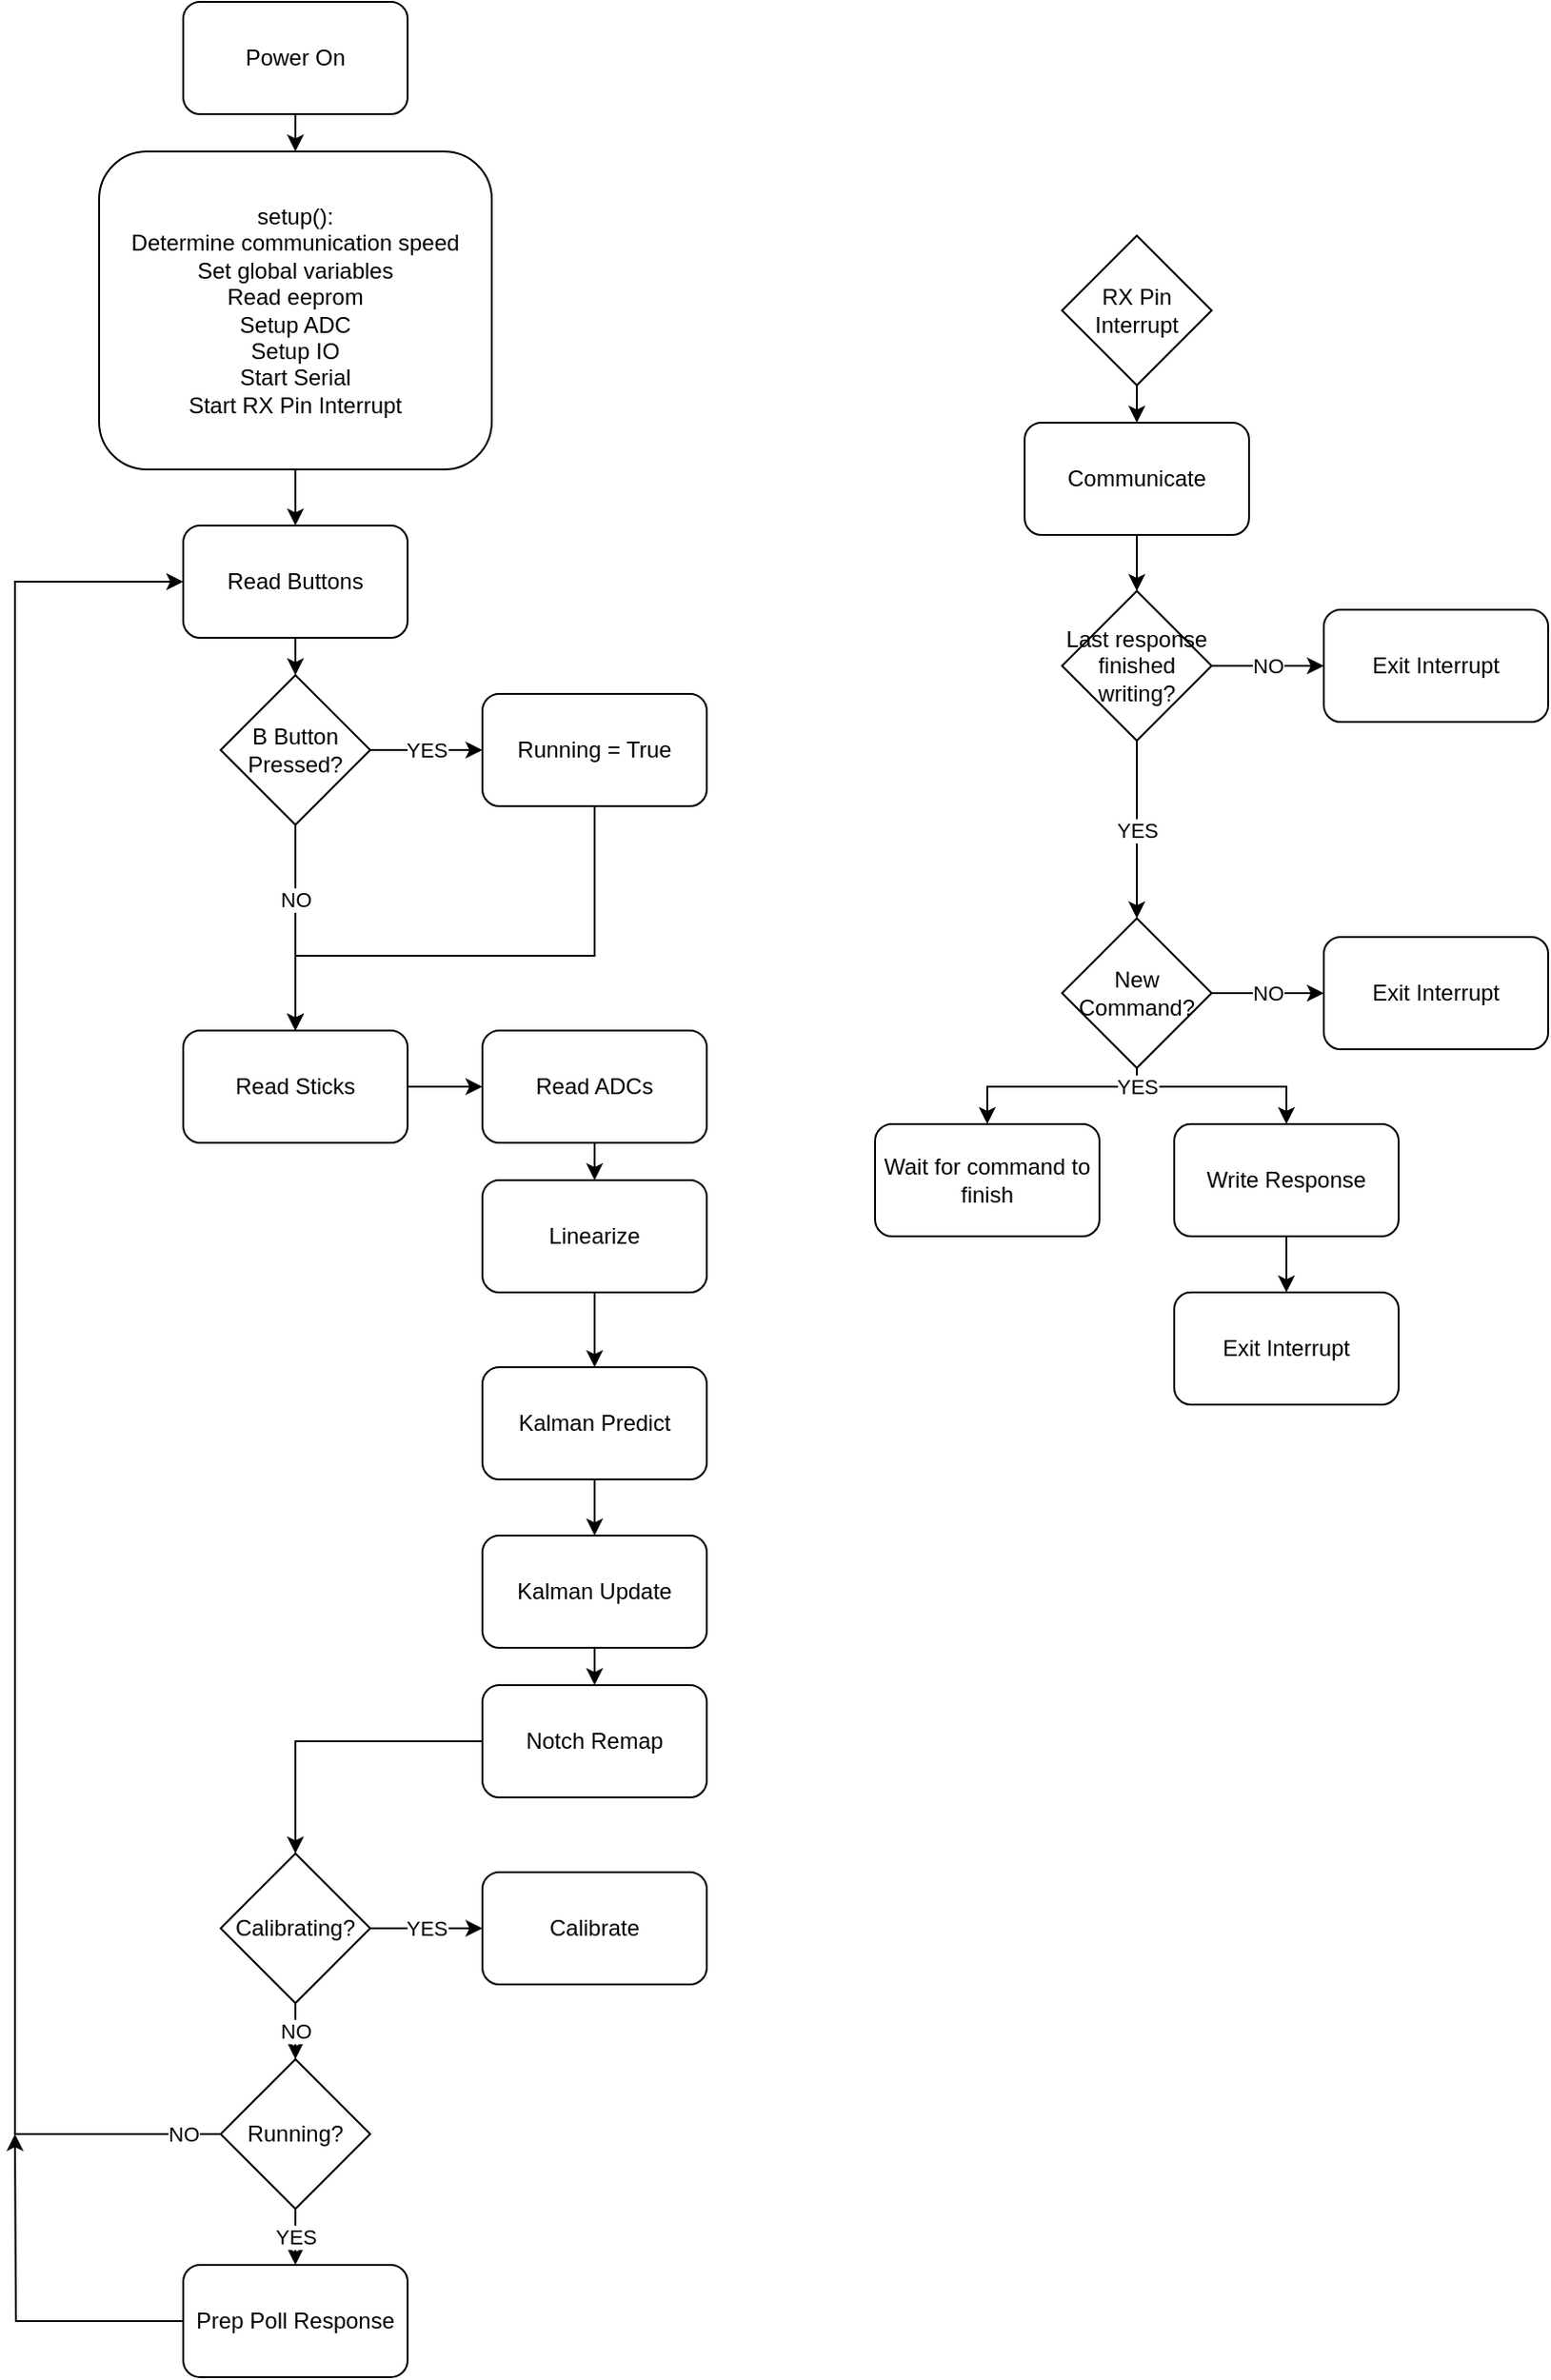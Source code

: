 <mxfile version="16.1.2" type="device"><diagram id="C5RBs43oDa-KdzZeNtuy" name="Page-1"><mxGraphModel dx="1102" dy="875" grid="1" gridSize="10" guides="1" tooltips="1" connect="1" arrows="1" fold="1" page="1" pageScale="1" pageWidth="1100" pageHeight="1700" math="0" shadow="0"><root><mxCell id="WIyWlLk6GJQsqaUBKTNV-0"/><mxCell id="WIyWlLk6GJQsqaUBKTNV-1" parent="WIyWlLk6GJQsqaUBKTNV-0"/><mxCell id="0jebbwYgDAoN2FmGS8JJ-3" style="edgeStyle=orthogonalEdgeStyle;rounded=0;orthogonalLoop=1;jettySize=auto;html=1;exitX=0.5;exitY=1;exitDx=0;exitDy=0;entryX=0.5;entryY=0;entryDx=0;entryDy=0;" parent="WIyWlLk6GJQsqaUBKTNV-1" source="0jebbwYgDAoN2FmGS8JJ-0" target="0jebbwYgDAoN2FmGS8JJ-1" edge="1"><mxGeometry relative="1" as="geometry"/></mxCell><mxCell id="0jebbwYgDAoN2FmGS8JJ-0" value="Power On" style="rounded=1;whiteSpace=wrap;html=1;" parent="WIyWlLk6GJQsqaUBKTNV-1" vertex="1"><mxGeometry x="330" y="30" width="120" height="60" as="geometry"/></mxCell><mxCell id="6J4VlCVs7QtbEeNS8106-21" style="edgeStyle=orthogonalEdgeStyle;rounded=0;orthogonalLoop=1;jettySize=auto;html=1;exitX=0.5;exitY=1;exitDx=0;exitDy=0;entryX=0.5;entryY=0;entryDx=0;entryDy=0;" parent="WIyWlLk6GJQsqaUBKTNV-1" source="0jebbwYgDAoN2FmGS8JJ-1" target="6J4VlCVs7QtbEeNS8106-19" edge="1"><mxGeometry relative="1" as="geometry"/></mxCell><mxCell id="0jebbwYgDAoN2FmGS8JJ-1" value="setup():&lt;br&gt;Determine communication speed&lt;br&gt;Set global variables&lt;br&gt;Read eeprom&lt;br&gt;Setup ADC&lt;br&gt;Setup IO&lt;br&gt;Start Serial&lt;br&gt;Start RX Pin Interrupt" style="rounded=1;whiteSpace=wrap;html=1;" parent="WIyWlLk6GJQsqaUBKTNV-1" vertex="1"><mxGeometry x="285" y="110" width="210" height="170" as="geometry"/></mxCell><mxCell id="iKhLAJxOBIBw1GQxqQ_M-37" style="edgeStyle=orthogonalEdgeStyle;rounded=0;orthogonalLoop=1;jettySize=auto;html=1;exitX=0.5;exitY=1;exitDx=0;exitDy=0;entryX=0.5;entryY=0;entryDx=0;entryDy=0;" parent="WIyWlLk6GJQsqaUBKTNV-1" source="6J4VlCVs7QtbEeNS8106-5" target="iKhLAJxOBIBw1GQxqQ_M-25" edge="1"><mxGeometry relative="1" as="geometry"/></mxCell><mxCell id="6J4VlCVs7QtbEeNS8106-5" value="Write Response" style="rounded=1;whiteSpace=wrap;html=1;" parent="WIyWlLk6GJQsqaUBKTNV-1" vertex="1"><mxGeometry x="860" y="630" width="120" height="60" as="geometry"/></mxCell><mxCell id="6J4VlCVs7QtbEeNS8106-34" style="edgeStyle=orthogonalEdgeStyle;rounded=0;orthogonalLoop=1;jettySize=auto;html=1;exitX=0.5;exitY=1;exitDx=0;exitDy=0;entryX=0.5;entryY=0;entryDx=0;entryDy=0;" parent="WIyWlLk6GJQsqaUBKTNV-1" source="6J4VlCVs7QtbEeNS8106-15" target="6J4VlCVs7QtbEeNS8106-33" edge="1"><mxGeometry relative="1" as="geometry"/></mxCell><mxCell id="6J4VlCVs7QtbEeNS8106-15" value="Linearize" style="rounded=1;whiteSpace=wrap;html=1;" parent="WIyWlLk6GJQsqaUBKTNV-1" vertex="1"><mxGeometry x="490" y="660" width="120" height="60" as="geometry"/></mxCell><mxCell id="iKhLAJxOBIBw1GQxqQ_M-12" style="edgeStyle=orthogonalEdgeStyle;rounded=0;orthogonalLoop=1;jettySize=auto;html=1;exitX=0.5;exitY=1;exitDx=0;exitDy=0;entryX=0.5;entryY=0;entryDx=0;entryDy=0;" parent="WIyWlLk6GJQsqaUBKTNV-1" source="6J4VlCVs7QtbEeNS8106-19" target="iKhLAJxOBIBw1GQxqQ_M-10" edge="1"><mxGeometry relative="1" as="geometry"/></mxCell><mxCell id="6J4VlCVs7QtbEeNS8106-19" value="Read Buttons" style="rounded=1;whiteSpace=wrap;html=1;" parent="WIyWlLk6GJQsqaUBKTNV-1" vertex="1"><mxGeometry x="330" y="310" width="120" height="60" as="geometry"/></mxCell><mxCell id="iKhLAJxOBIBw1GQxqQ_M-20" style="edgeStyle=orthogonalEdgeStyle;rounded=0;orthogonalLoop=1;jettySize=auto;html=1;exitX=1;exitY=0.5;exitDx=0;exitDy=0;entryX=0;entryY=0.5;entryDx=0;entryDy=0;" parent="WIyWlLk6GJQsqaUBKTNV-1" source="6J4VlCVs7QtbEeNS8106-20" target="iKhLAJxOBIBw1GQxqQ_M-18" edge="1"><mxGeometry relative="1" as="geometry"/></mxCell><mxCell id="6J4VlCVs7QtbEeNS8106-20" value="Read Sticks" style="rounded=1;whiteSpace=wrap;html=1;" parent="WIyWlLk6GJQsqaUBKTNV-1" vertex="1"><mxGeometry x="330" y="580" width="120" height="60" as="geometry"/></mxCell><mxCell id="6J4VlCVs7QtbEeNS8106-37" style="edgeStyle=orthogonalEdgeStyle;rounded=0;orthogonalLoop=1;jettySize=auto;html=1;exitX=0.5;exitY=1;exitDx=0;exitDy=0;entryX=0.5;entryY=0;entryDx=0;entryDy=0;" parent="WIyWlLk6GJQsqaUBKTNV-1" source="6J4VlCVs7QtbEeNS8106-33" target="6J4VlCVs7QtbEeNS8106-36" edge="1"><mxGeometry relative="1" as="geometry"/></mxCell><mxCell id="6J4VlCVs7QtbEeNS8106-33" value="Kalman Predict" style="rounded=1;whiteSpace=wrap;html=1;" parent="WIyWlLk6GJQsqaUBKTNV-1" vertex="1"><mxGeometry x="490" y="760" width="120" height="60" as="geometry"/></mxCell><mxCell id="6J4VlCVs7QtbEeNS8106-47" style="edgeStyle=orthogonalEdgeStyle;rounded=0;orthogonalLoop=1;jettySize=auto;html=1;exitX=0.5;exitY=1;exitDx=0;exitDy=0;entryX=0.5;entryY=0;entryDx=0;entryDy=0;" parent="WIyWlLk6GJQsqaUBKTNV-1" source="6J4VlCVs7QtbEeNS8106-36" target="6J4VlCVs7QtbEeNS8106-46" edge="1"><mxGeometry relative="1" as="geometry"/></mxCell><mxCell id="6J4VlCVs7QtbEeNS8106-36" value="Kalman Update" style="rounded=1;whiteSpace=wrap;html=1;" parent="WIyWlLk6GJQsqaUBKTNV-1" vertex="1"><mxGeometry x="490" y="850" width="120" height="60" as="geometry"/></mxCell><mxCell id="-W7UBuccBHC_MRFIsfB7-5" style="edgeStyle=orthogonalEdgeStyle;rounded=0;orthogonalLoop=1;jettySize=auto;html=1;exitX=0;exitY=0.5;exitDx=0;exitDy=0;" edge="1" parent="WIyWlLk6GJQsqaUBKTNV-1" source="6J4VlCVs7QtbEeNS8106-38"><mxGeometry relative="1" as="geometry"><mxPoint x="240" y="1170" as="targetPoint"/></mxGeometry></mxCell><mxCell id="6J4VlCVs7QtbEeNS8106-38" value="Prep Poll Response" style="rounded=1;whiteSpace=wrap;html=1;" parent="WIyWlLk6GJQsqaUBKTNV-1" vertex="1"><mxGeometry x="330" y="1240" width="120" height="60" as="geometry"/></mxCell><mxCell id="iKhLAJxOBIBw1GQxqQ_M-8" value="YES" style="edgeStyle=orthogonalEdgeStyle;rounded=0;orthogonalLoop=1;jettySize=auto;html=1;exitX=1;exitY=0.5;exitDx=0;exitDy=0;entryX=0;entryY=0.5;entryDx=0;entryDy=0;" parent="WIyWlLk6GJQsqaUBKTNV-1" source="6J4VlCVs7QtbEeNS8106-42" target="iKhLAJxOBIBw1GQxqQ_M-4" edge="1"><mxGeometry relative="1" as="geometry"/></mxCell><mxCell id="-W7UBuccBHC_MRFIsfB7-2" value="NO" style="edgeStyle=orthogonalEdgeStyle;rounded=0;orthogonalLoop=1;jettySize=auto;html=1;exitX=0.5;exitY=1;exitDx=0;exitDy=0;entryX=0.5;entryY=0;entryDx=0;entryDy=0;" edge="1" parent="WIyWlLk6GJQsqaUBKTNV-1" source="6J4VlCVs7QtbEeNS8106-42" target="iKhLAJxOBIBw1GQxqQ_M-2"><mxGeometry relative="1" as="geometry"/></mxCell><mxCell id="6J4VlCVs7QtbEeNS8106-42" value="Calibrating?" style="rhombus;whiteSpace=wrap;html=1;" parent="WIyWlLk6GJQsqaUBKTNV-1" vertex="1"><mxGeometry x="350" y="1020" width="80" height="80" as="geometry"/></mxCell><mxCell id="-W7UBuccBHC_MRFIsfB7-1" style="edgeStyle=orthogonalEdgeStyle;rounded=0;orthogonalLoop=1;jettySize=auto;html=1;exitX=0;exitY=0.5;exitDx=0;exitDy=0;entryX=0.5;entryY=0;entryDx=0;entryDy=0;" edge="1" parent="WIyWlLk6GJQsqaUBKTNV-1" source="6J4VlCVs7QtbEeNS8106-46" target="6J4VlCVs7QtbEeNS8106-42"><mxGeometry relative="1" as="geometry"/></mxCell><mxCell id="6J4VlCVs7QtbEeNS8106-46" value="Notch Remap" style="rounded=1;whiteSpace=wrap;html=1;" parent="WIyWlLk6GJQsqaUBKTNV-1" vertex="1"><mxGeometry x="490" y="930" width="120" height="60" as="geometry"/></mxCell><mxCell id="iKhLAJxOBIBw1GQxqQ_M-27" style="edgeStyle=orthogonalEdgeStyle;rounded=0;orthogonalLoop=1;jettySize=auto;html=1;exitX=0.5;exitY=1;exitDx=0;exitDy=0;entryX=0.5;entryY=0;entryDx=0;entryDy=0;" parent="WIyWlLk6GJQsqaUBKTNV-1" source="lpSNnUvoEKjffmYuPYzg-0" target="lpSNnUvoEKjffmYuPYzg-2" edge="1"><mxGeometry relative="1" as="geometry"/></mxCell><mxCell id="lpSNnUvoEKjffmYuPYzg-0" value="RX Pin Interrupt" style="rhombus;whiteSpace=wrap;html=1;" parent="WIyWlLk6GJQsqaUBKTNV-1" vertex="1"><mxGeometry x="800" y="155" width="80" height="80" as="geometry"/></mxCell><mxCell id="iKhLAJxOBIBw1GQxqQ_M-29" value="NO" style="edgeStyle=orthogonalEdgeStyle;rounded=0;orthogonalLoop=1;jettySize=auto;html=1;exitX=1;exitY=0.5;exitDx=0;exitDy=0;entryX=0;entryY=0.5;entryDx=0;entryDy=0;" parent="WIyWlLk6GJQsqaUBKTNV-1" source="lpSNnUvoEKjffmYuPYzg-1" target="iKhLAJxOBIBw1GQxqQ_M-23" edge="1"><mxGeometry relative="1" as="geometry"/></mxCell><mxCell id="iKhLAJxOBIBw1GQxqQ_M-30" value="YES" style="edgeStyle=orthogonalEdgeStyle;rounded=0;orthogonalLoop=1;jettySize=auto;html=1;exitX=0.5;exitY=1;exitDx=0;exitDy=0;entryX=0.5;entryY=0;entryDx=0;entryDy=0;" parent="WIyWlLk6GJQsqaUBKTNV-1" source="lpSNnUvoEKjffmYuPYzg-1" target="lpSNnUvoEKjffmYuPYzg-3" edge="1"><mxGeometry relative="1" as="geometry"/></mxCell><mxCell id="lpSNnUvoEKjffmYuPYzg-1" value="Last response finished writing?" style="rhombus;whiteSpace=wrap;html=1;" parent="WIyWlLk6GJQsqaUBKTNV-1" vertex="1"><mxGeometry x="800" y="345" width="80" height="80" as="geometry"/></mxCell><mxCell id="iKhLAJxOBIBw1GQxqQ_M-28" style="edgeStyle=orthogonalEdgeStyle;rounded=0;orthogonalLoop=1;jettySize=auto;html=1;exitX=0.5;exitY=1;exitDx=0;exitDy=0;entryX=0.5;entryY=0;entryDx=0;entryDy=0;" parent="WIyWlLk6GJQsqaUBKTNV-1" source="lpSNnUvoEKjffmYuPYzg-2" target="lpSNnUvoEKjffmYuPYzg-1" edge="1"><mxGeometry relative="1" as="geometry"/></mxCell><mxCell id="lpSNnUvoEKjffmYuPYzg-2" value="Communicate" style="rounded=1;whiteSpace=wrap;html=1;" parent="WIyWlLk6GJQsqaUBKTNV-1" vertex="1"><mxGeometry x="780" y="255" width="120" height="60" as="geometry"/></mxCell><mxCell id="iKhLAJxOBIBw1GQxqQ_M-31" value="NO" style="edgeStyle=orthogonalEdgeStyle;rounded=0;orthogonalLoop=1;jettySize=auto;html=1;exitX=1;exitY=0.5;exitDx=0;exitDy=0;entryX=0;entryY=0.5;entryDx=0;entryDy=0;" parent="WIyWlLk6GJQsqaUBKTNV-1" source="lpSNnUvoEKjffmYuPYzg-3" target="iKhLAJxOBIBw1GQxqQ_M-24" edge="1"><mxGeometry relative="1" as="geometry"/></mxCell><mxCell id="iKhLAJxOBIBw1GQxqQ_M-35" style="edgeStyle=orthogonalEdgeStyle;rounded=0;orthogonalLoop=1;jettySize=auto;html=1;exitX=0.5;exitY=1;exitDx=0;exitDy=0;entryX=0.5;entryY=0;entryDx=0;entryDy=0;" parent="WIyWlLk6GJQsqaUBKTNV-1" source="lpSNnUvoEKjffmYuPYzg-3" target="iKhLAJxOBIBw1GQxqQ_M-26" edge="1"><mxGeometry relative="1" as="geometry"><Array as="points"><mxPoint x="840" y="610"/><mxPoint x="760" y="610"/></Array></mxGeometry></mxCell><mxCell id="iKhLAJxOBIBw1GQxqQ_M-36" value="YES" style="edgeStyle=orthogonalEdgeStyle;rounded=0;orthogonalLoop=1;jettySize=auto;html=1;exitX=0.5;exitY=1;exitDx=0;exitDy=0;entryX=0.5;entryY=0;entryDx=0;entryDy=0;" parent="WIyWlLk6GJQsqaUBKTNV-1" source="lpSNnUvoEKjffmYuPYzg-3" target="6J4VlCVs7QtbEeNS8106-5" edge="1"><mxGeometry x="-0.818" relative="1" as="geometry"><Array as="points"><mxPoint x="840" y="610"/><mxPoint x="920" y="610"/></Array><mxPoint as="offset"/></mxGeometry></mxCell><mxCell id="lpSNnUvoEKjffmYuPYzg-3" value="New Command?" style="rhombus;whiteSpace=wrap;html=1;" parent="WIyWlLk6GJQsqaUBKTNV-1" vertex="1"><mxGeometry x="800" y="520" width="80" height="80" as="geometry"/></mxCell><mxCell id="-W7UBuccBHC_MRFIsfB7-3" value="YES" style="edgeStyle=orthogonalEdgeStyle;rounded=0;orthogonalLoop=1;jettySize=auto;html=1;exitX=0.5;exitY=1;exitDx=0;exitDy=0;entryX=0.5;entryY=0;entryDx=0;entryDy=0;" edge="1" parent="WIyWlLk6GJQsqaUBKTNV-1" source="iKhLAJxOBIBw1GQxqQ_M-2" target="6J4VlCVs7QtbEeNS8106-38"><mxGeometry relative="1" as="geometry"/></mxCell><mxCell id="-W7UBuccBHC_MRFIsfB7-4" value="NO" style="edgeStyle=orthogonalEdgeStyle;rounded=0;orthogonalLoop=1;jettySize=auto;html=1;exitX=0;exitY=0.5;exitDx=0;exitDy=0;entryX=0;entryY=0.5;entryDx=0;entryDy=0;" edge="1" parent="WIyWlLk6GJQsqaUBKTNV-1" source="iKhLAJxOBIBw1GQxqQ_M-2" target="6J4VlCVs7QtbEeNS8106-19"><mxGeometry x="-0.961" relative="1" as="geometry"><Array as="points"><mxPoint x="240" y="1170"/><mxPoint x="240" y="340"/></Array><mxPoint as="offset"/></mxGeometry></mxCell><mxCell id="iKhLAJxOBIBw1GQxqQ_M-2" value="Running?" style="rhombus;whiteSpace=wrap;html=1;" parent="WIyWlLk6GJQsqaUBKTNV-1" vertex="1"><mxGeometry x="350" y="1130" width="80" height="80" as="geometry"/></mxCell><mxCell id="iKhLAJxOBIBw1GQxqQ_M-4" value="Calibrate" style="rounded=1;whiteSpace=wrap;html=1;" parent="WIyWlLk6GJQsqaUBKTNV-1" vertex="1"><mxGeometry x="490" y="1030" width="120" height="60" as="geometry"/></mxCell><mxCell id="iKhLAJxOBIBw1GQxqQ_M-13" value="YES" style="edgeStyle=orthogonalEdgeStyle;rounded=0;orthogonalLoop=1;jettySize=auto;html=1;exitX=1;exitY=0.5;exitDx=0;exitDy=0;entryX=0;entryY=0.5;entryDx=0;entryDy=0;" parent="WIyWlLk6GJQsqaUBKTNV-1" source="iKhLAJxOBIBw1GQxqQ_M-10" target="iKhLAJxOBIBw1GQxqQ_M-11" edge="1"><mxGeometry relative="1" as="geometry"/></mxCell><mxCell id="iKhLAJxOBIBw1GQxqQ_M-14" value="NO" style="edgeStyle=orthogonalEdgeStyle;rounded=0;orthogonalLoop=1;jettySize=auto;html=1;exitX=0.5;exitY=1;exitDx=0;exitDy=0;entryX=0.5;entryY=0;entryDx=0;entryDy=0;" parent="WIyWlLk6GJQsqaUBKTNV-1" source="iKhLAJxOBIBw1GQxqQ_M-10" target="6J4VlCVs7QtbEeNS8106-20" edge="1"><mxGeometry x="-0.273" relative="1" as="geometry"><mxPoint as="offset"/></mxGeometry></mxCell><mxCell id="iKhLAJxOBIBw1GQxqQ_M-10" value="B Button Pressed?" style="rhombus;whiteSpace=wrap;html=1;" parent="WIyWlLk6GJQsqaUBKTNV-1" vertex="1"><mxGeometry x="350" y="390" width="80" height="80" as="geometry"/></mxCell><mxCell id="iKhLAJxOBIBw1GQxqQ_M-15" style="edgeStyle=orthogonalEdgeStyle;rounded=0;orthogonalLoop=1;jettySize=auto;html=1;exitX=0.5;exitY=1;exitDx=0;exitDy=0;entryX=0.5;entryY=0;entryDx=0;entryDy=0;" parent="WIyWlLk6GJQsqaUBKTNV-1" source="iKhLAJxOBIBw1GQxqQ_M-11" target="6J4VlCVs7QtbEeNS8106-20" edge="1"><mxGeometry relative="1" as="geometry"><mxPoint x="390" y="520" as="targetPoint"/><Array as="points"><mxPoint x="550" y="540"/><mxPoint x="390" y="540"/></Array></mxGeometry></mxCell><mxCell id="iKhLAJxOBIBw1GQxqQ_M-11" value="Running = True" style="rounded=1;whiteSpace=wrap;html=1;" parent="WIyWlLk6GJQsqaUBKTNV-1" vertex="1"><mxGeometry x="490" y="400" width="120" height="60" as="geometry"/></mxCell><mxCell id="iKhLAJxOBIBw1GQxqQ_M-19" style="edgeStyle=orthogonalEdgeStyle;rounded=0;orthogonalLoop=1;jettySize=auto;html=1;exitX=0.5;exitY=1;exitDx=0;exitDy=0;entryX=0.5;entryY=0;entryDx=0;entryDy=0;" parent="WIyWlLk6GJQsqaUBKTNV-1" source="iKhLAJxOBIBw1GQxqQ_M-18" target="6J4VlCVs7QtbEeNS8106-15" edge="1"><mxGeometry relative="1" as="geometry"/></mxCell><mxCell id="iKhLAJxOBIBw1GQxqQ_M-18" value="Read ADCs" style="rounded=1;whiteSpace=wrap;html=1;" parent="WIyWlLk6GJQsqaUBKTNV-1" vertex="1"><mxGeometry x="490" y="580" width="120" height="60" as="geometry"/></mxCell><mxCell id="iKhLAJxOBIBw1GQxqQ_M-23" value="Exit Interrupt" style="rounded=1;whiteSpace=wrap;html=1;" parent="WIyWlLk6GJQsqaUBKTNV-1" vertex="1"><mxGeometry x="940" y="355" width="120" height="60" as="geometry"/></mxCell><mxCell id="iKhLAJxOBIBw1GQxqQ_M-24" value="Exit Interrupt" style="rounded=1;whiteSpace=wrap;html=1;" parent="WIyWlLk6GJQsqaUBKTNV-1" vertex="1"><mxGeometry x="940" y="530" width="120" height="60" as="geometry"/></mxCell><mxCell id="iKhLAJxOBIBw1GQxqQ_M-25" value="Exit Interrupt" style="rounded=1;whiteSpace=wrap;html=1;" parent="WIyWlLk6GJQsqaUBKTNV-1" vertex="1"><mxGeometry x="860" y="720" width="120" height="60" as="geometry"/></mxCell><mxCell id="iKhLAJxOBIBw1GQxqQ_M-26" value="Wait for command to finish" style="rounded=1;whiteSpace=wrap;html=1;" parent="WIyWlLk6GJQsqaUBKTNV-1" vertex="1"><mxGeometry x="700" y="630" width="120" height="60" as="geometry"/></mxCell></root></mxGraphModel></diagram></mxfile>